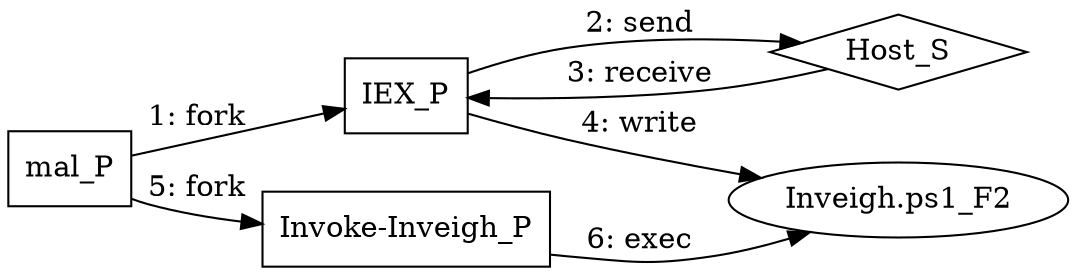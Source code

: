digraph "T1557.001" {
rankdir="LR"
size="9"
fixedsize="false"
splines="true"
nodesep=0.3
ranksep=0
fontsize=10
overlap="scalexy"
engine= "neato"
	"mal_P" [node_type=Process shape=box]
	"IEX_P" [node_type=Process shape=box]
	"Host_S" [node_type=Socket shape=diamond]
	"Invoke-Inveigh_P" [node_type=Process shape=box]
	"Inveigh.ps1_F2" [node_type=File shape=ellipse]
	"mal_P" -> "IEX_P" [label="1: fork"]
	"IEX_P" -> "Host_S" [label="2: send"]
	"Host_S" -> "IEX_P" [label="3: receive"]
	"IEX_P" -> "Inveigh.ps1_F2" [label="4: write"]
	"mal_P" -> "Invoke-Inveigh_P" [label="5: fork"]
	"Invoke-Inveigh_P" -> "Inveigh.ps1_F2" [label="6: exec"]
}
